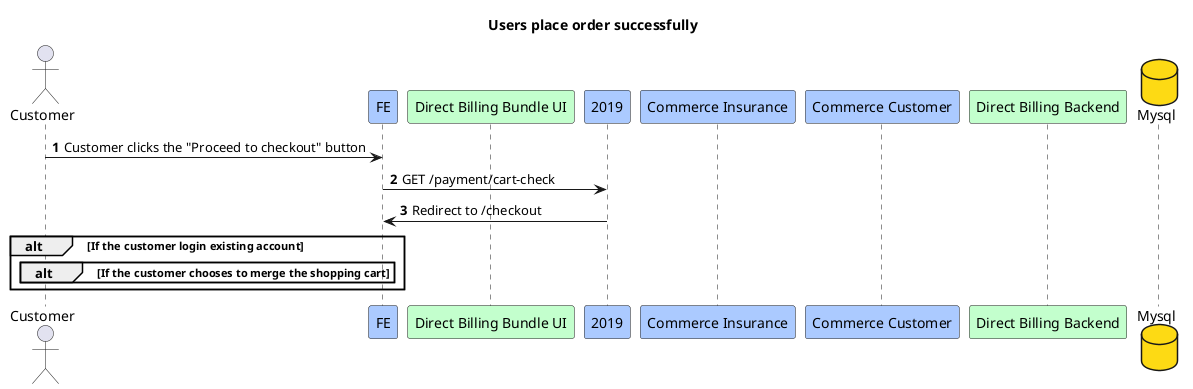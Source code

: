 @startuml
title Users place order successfully
actor Customer
participant FE #abcaff
participant "Direct Billing Bundle UI" #c3ffcd
participant "2019" #abcaff
participant "Commerce Insurance" #abcaff
participant "Commerce Customer" #abcaff
participant "Direct Billing Backend" #c3ffcd
database "Mysql" #fdda14

autonumber
Customer -> FE:Customer clicks the "Proceed to checkout" button
FE -> 2019:GET /payment/cart-check
2019 -> FE:Redirect to /checkout
alt If the customer login existing account

    alt If the customer chooses to merge the shopping cart

    end

end


@enduml


